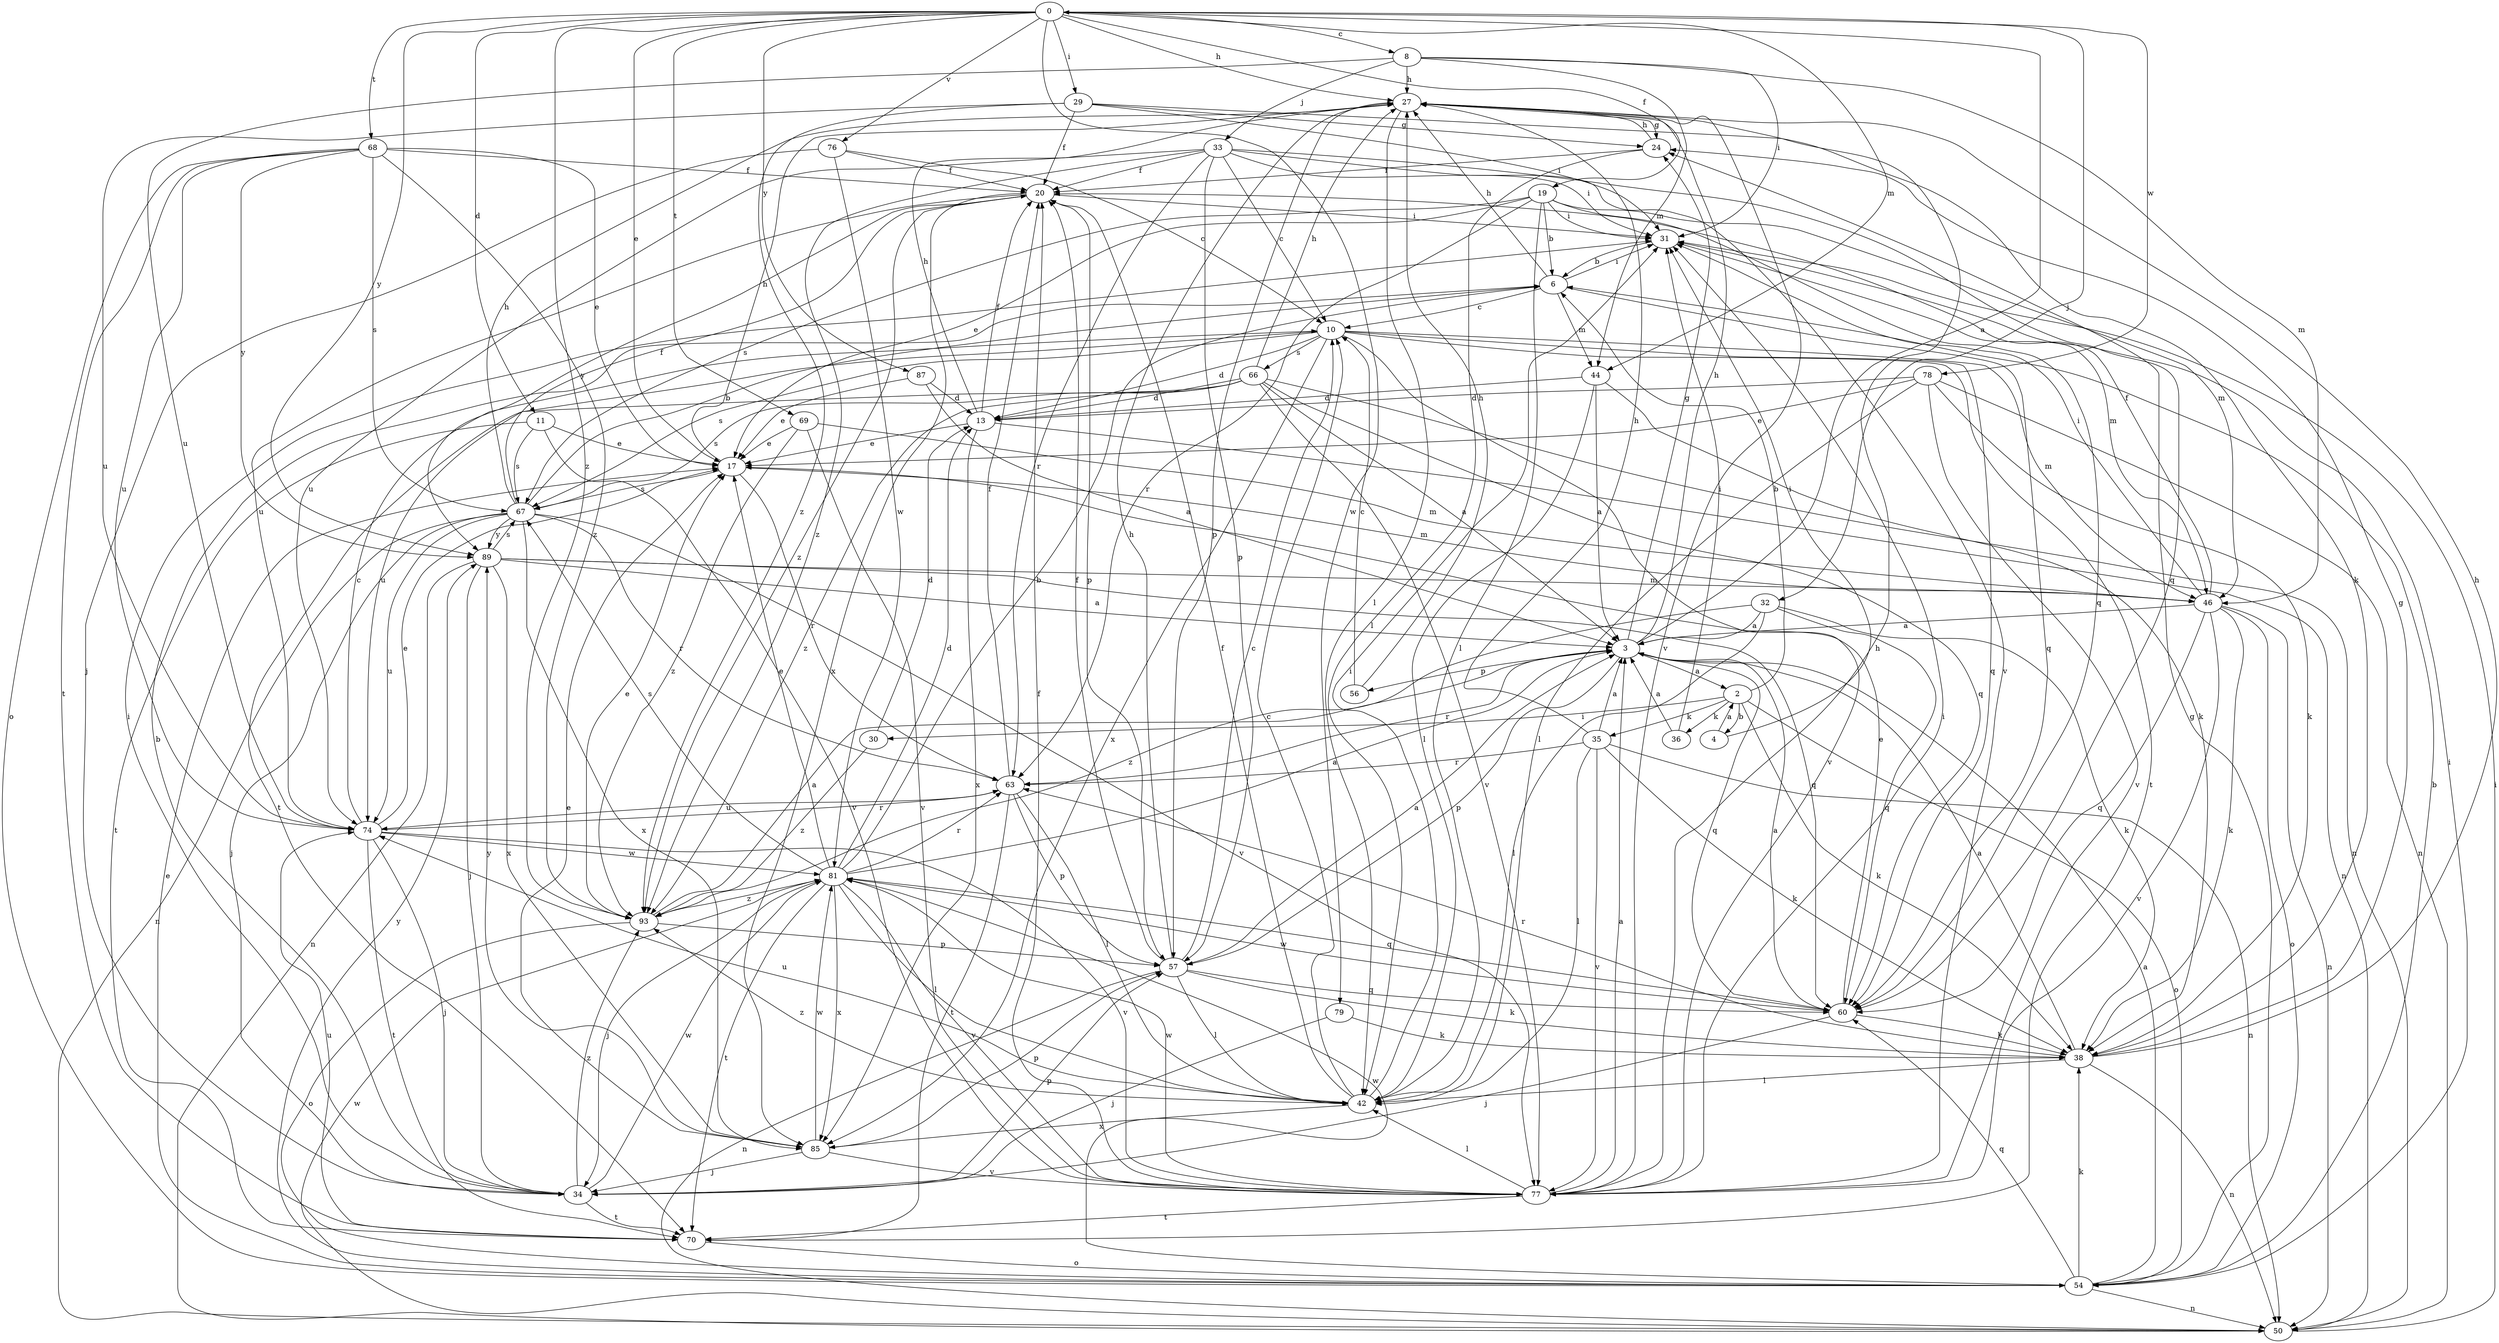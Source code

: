 strict digraph  {
0;
2;
3;
4;
6;
8;
10;
11;
13;
17;
19;
20;
24;
27;
29;
30;
31;
32;
33;
34;
35;
36;
38;
42;
44;
46;
50;
54;
56;
57;
60;
63;
66;
67;
68;
69;
70;
74;
76;
77;
78;
79;
81;
85;
87;
89;
93;
0 -> 8  [label=c];
0 -> 11  [label=d];
0 -> 17  [label=e];
0 -> 19  [label=f];
0 -> 27  [label=h];
0 -> 29  [label=i];
0 -> 32  [label=j];
0 -> 44  [label=m];
0 -> 68  [label=t];
0 -> 69  [label=t];
0 -> 76  [label=v];
0 -> 78  [label=w];
0 -> 79  [label=w];
0 -> 87  [label=y];
0 -> 89  [label=y];
0 -> 93  [label=z];
2 -> 4  [label=b];
2 -> 6  [label=b];
2 -> 30  [label=i];
2 -> 35  [label=k];
2 -> 36  [label=k];
2 -> 38  [label=k];
2 -> 54  [label=o];
3 -> 0  [label=a];
3 -> 2  [label=a];
3 -> 24  [label=g];
3 -> 27  [label=h];
3 -> 56  [label=p];
3 -> 57  [label=p];
3 -> 60  [label=q];
3 -> 63  [label=r];
4 -> 2  [label=a];
4 -> 31  [label=i];
6 -> 10  [label=c];
6 -> 27  [label=h];
6 -> 31  [label=i];
6 -> 44  [label=m];
6 -> 60  [label=q];
8 -> 27  [label=h];
8 -> 31  [label=i];
8 -> 33  [label=j];
8 -> 44  [label=m];
8 -> 46  [label=m];
8 -> 74  [label=u];
10 -> 13  [label=d];
10 -> 46  [label=m];
10 -> 60  [label=q];
10 -> 66  [label=s];
10 -> 67  [label=s];
10 -> 70  [label=t];
10 -> 74  [label=u];
10 -> 77  [label=v];
10 -> 85  [label=x];
11 -> 17  [label=e];
11 -> 67  [label=s];
11 -> 70  [label=t];
11 -> 77  [label=v];
13 -> 17  [label=e];
13 -> 20  [label=f];
13 -> 27  [label=h];
13 -> 50  [label=n];
13 -> 85  [label=x];
17 -> 27  [label=h];
17 -> 46  [label=m];
17 -> 63  [label=r];
17 -> 67  [label=s];
19 -> 6  [label=b];
19 -> 17  [label=e];
19 -> 31  [label=i];
19 -> 42  [label=l];
19 -> 46  [label=m];
19 -> 60  [label=q];
19 -> 63  [label=r];
19 -> 67  [label=s];
20 -> 31  [label=i];
20 -> 57  [label=p];
20 -> 74  [label=u];
20 -> 85  [label=x];
20 -> 89  [label=y];
20 -> 93  [label=z];
24 -> 20  [label=f];
24 -> 27  [label=h];
24 -> 42  [label=l];
27 -> 24  [label=g];
27 -> 42  [label=l];
27 -> 57  [label=p];
27 -> 77  [label=v];
29 -> 20  [label=f];
29 -> 24  [label=g];
29 -> 31  [label=i];
29 -> 38  [label=k];
29 -> 74  [label=u];
29 -> 93  [label=z];
30 -> 13  [label=d];
30 -> 93  [label=z];
31 -> 6  [label=b];
31 -> 46  [label=m];
32 -> 3  [label=a];
32 -> 38  [label=k];
32 -> 42  [label=l];
32 -> 60  [label=q];
32 -> 93  [label=z];
33 -> 10  [label=c];
33 -> 20  [label=f];
33 -> 31  [label=i];
33 -> 57  [label=p];
33 -> 60  [label=q];
33 -> 63  [label=r];
33 -> 74  [label=u];
33 -> 77  [label=v];
33 -> 93  [label=z];
34 -> 6  [label=b];
34 -> 31  [label=i];
34 -> 57  [label=p];
34 -> 70  [label=t];
34 -> 81  [label=w];
34 -> 93  [label=z];
35 -> 3  [label=a];
35 -> 27  [label=h];
35 -> 38  [label=k];
35 -> 42  [label=l];
35 -> 50  [label=n];
35 -> 63  [label=r];
35 -> 77  [label=v];
36 -> 3  [label=a];
36 -> 31  [label=i];
38 -> 3  [label=a];
38 -> 24  [label=g];
38 -> 27  [label=h];
38 -> 42  [label=l];
38 -> 50  [label=n];
38 -> 63  [label=r];
42 -> 10  [label=c];
42 -> 20  [label=f];
42 -> 31  [label=i];
42 -> 74  [label=u];
42 -> 85  [label=x];
42 -> 93  [label=z];
44 -> 3  [label=a];
44 -> 13  [label=d];
44 -> 38  [label=k];
44 -> 42  [label=l];
46 -> 3  [label=a];
46 -> 20  [label=f];
46 -> 31  [label=i];
46 -> 38  [label=k];
46 -> 50  [label=n];
46 -> 54  [label=o];
46 -> 60  [label=q];
46 -> 77  [label=v];
50 -> 31  [label=i];
50 -> 81  [label=w];
54 -> 3  [label=a];
54 -> 6  [label=b];
54 -> 17  [label=e];
54 -> 24  [label=g];
54 -> 31  [label=i];
54 -> 38  [label=k];
54 -> 50  [label=n];
54 -> 60  [label=q];
54 -> 81  [label=w];
54 -> 89  [label=y];
56 -> 10  [label=c];
56 -> 27  [label=h];
57 -> 3  [label=a];
57 -> 10  [label=c];
57 -> 20  [label=f];
57 -> 27  [label=h];
57 -> 38  [label=k];
57 -> 42  [label=l];
57 -> 50  [label=n];
57 -> 60  [label=q];
60 -> 3  [label=a];
60 -> 17  [label=e];
60 -> 34  [label=j];
60 -> 38  [label=k];
60 -> 81  [label=w];
63 -> 20  [label=f];
63 -> 42  [label=l];
63 -> 57  [label=p];
63 -> 70  [label=t];
63 -> 74  [label=u];
66 -> 3  [label=a];
66 -> 13  [label=d];
66 -> 27  [label=h];
66 -> 50  [label=n];
66 -> 60  [label=q];
66 -> 67  [label=s];
66 -> 70  [label=t];
66 -> 77  [label=v];
66 -> 93  [label=z];
67 -> 6  [label=b];
67 -> 20  [label=f];
67 -> 27  [label=h];
67 -> 34  [label=j];
67 -> 50  [label=n];
67 -> 63  [label=r];
67 -> 74  [label=u];
67 -> 77  [label=v];
67 -> 85  [label=x];
67 -> 89  [label=y];
68 -> 17  [label=e];
68 -> 20  [label=f];
68 -> 54  [label=o];
68 -> 67  [label=s];
68 -> 70  [label=t];
68 -> 74  [label=u];
68 -> 89  [label=y];
68 -> 93  [label=z];
69 -> 17  [label=e];
69 -> 46  [label=m];
69 -> 77  [label=v];
69 -> 93  [label=z];
70 -> 54  [label=o];
70 -> 74  [label=u];
74 -> 10  [label=c];
74 -> 17  [label=e];
74 -> 34  [label=j];
74 -> 63  [label=r];
74 -> 70  [label=t];
74 -> 77  [label=v];
74 -> 81  [label=w];
76 -> 10  [label=c];
76 -> 20  [label=f];
76 -> 34  [label=j];
76 -> 81  [label=w];
77 -> 3  [label=a];
77 -> 20  [label=f];
77 -> 27  [label=h];
77 -> 31  [label=i];
77 -> 42  [label=l];
77 -> 70  [label=t];
77 -> 81  [label=w];
78 -> 13  [label=d];
78 -> 17  [label=e];
78 -> 38  [label=k];
78 -> 42  [label=l];
78 -> 50  [label=n];
78 -> 77  [label=v];
79 -> 34  [label=j];
79 -> 38  [label=k];
81 -> 3  [label=a];
81 -> 6  [label=b];
81 -> 13  [label=d];
81 -> 17  [label=e];
81 -> 34  [label=j];
81 -> 42  [label=l];
81 -> 60  [label=q];
81 -> 63  [label=r];
81 -> 67  [label=s];
81 -> 70  [label=t];
81 -> 77  [label=v];
81 -> 85  [label=x];
81 -> 93  [label=z];
85 -> 17  [label=e];
85 -> 34  [label=j];
85 -> 57  [label=p];
85 -> 77  [label=v];
85 -> 81  [label=w];
85 -> 89  [label=y];
87 -> 3  [label=a];
87 -> 13  [label=d];
87 -> 17  [label=e];
89 -> 3  [label=a];
89 -> 34  [label=j];
89 -> 46  [label=m];
89 -> 50  [label=n];
89 -> 60  [label=q];
89 -> 67  [label=s];
89 -> 85  [label=x];
93 -> 3  [label=a];
93 -> 17  [label=e];
93 -> 54  [label=o];
93 -> 57  [label=p];
}
